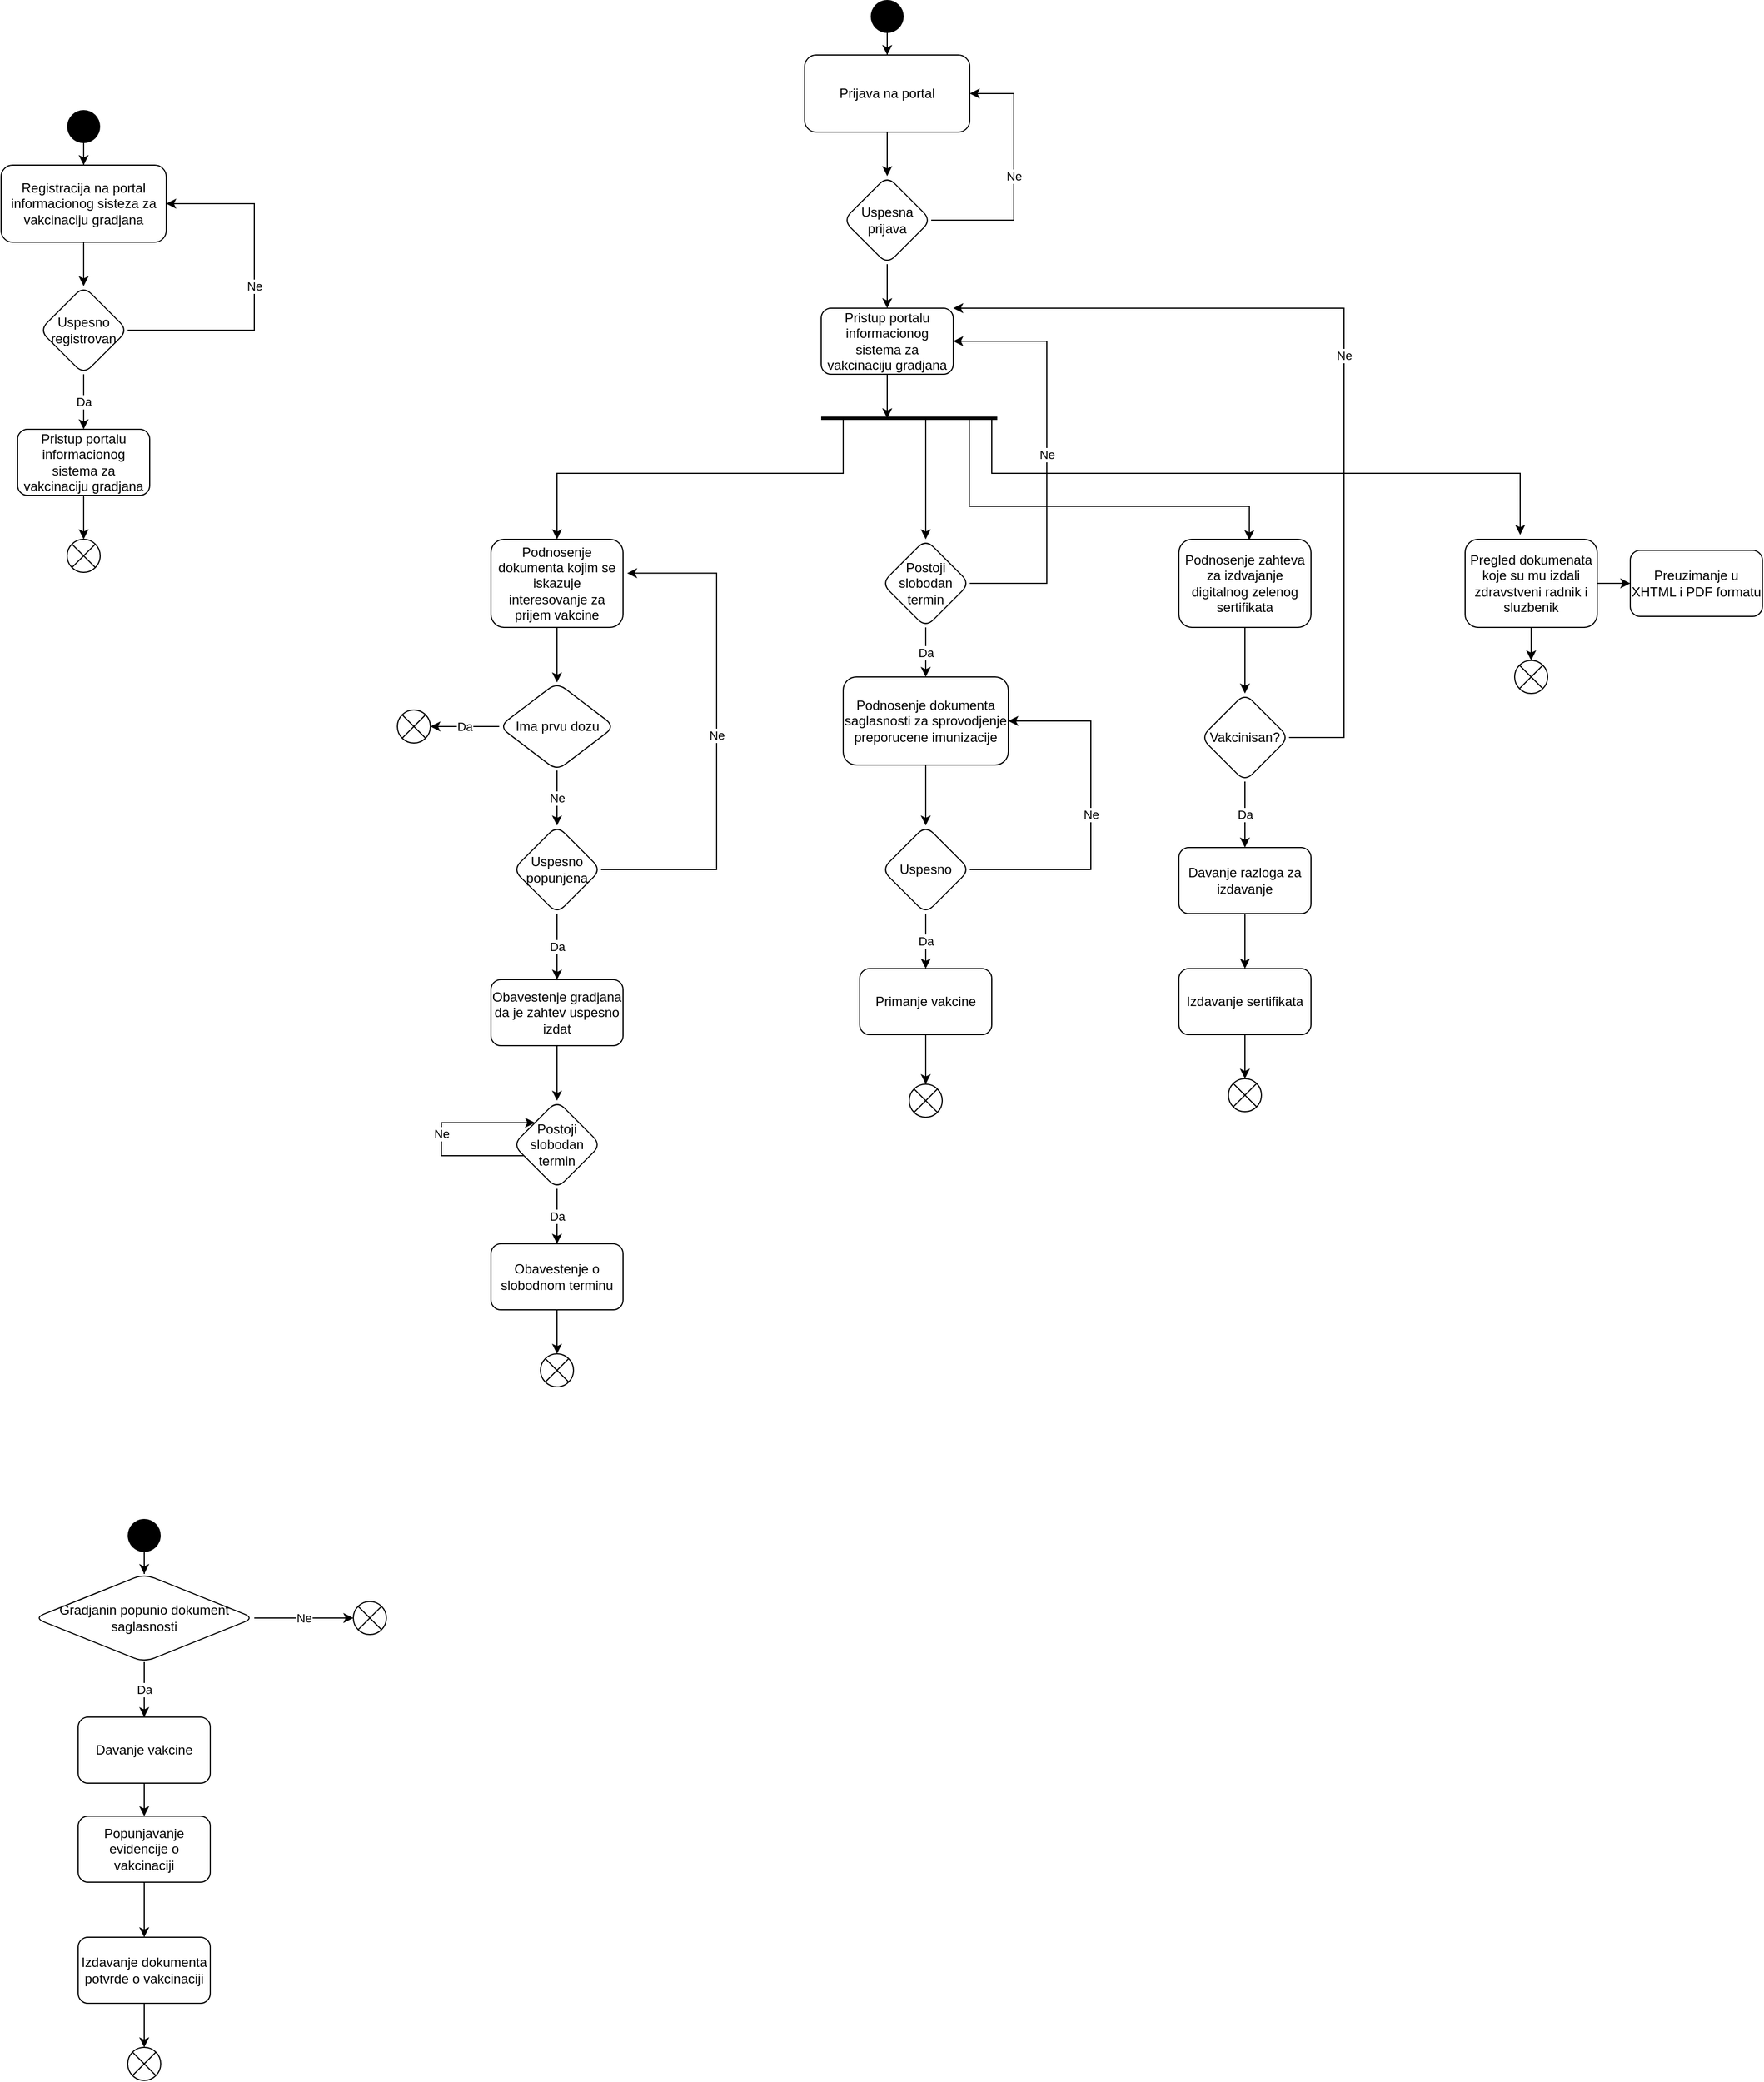 <mxfile version="15.4.0" type="device"><diagram id="C5RBs43oDa-KdzZeNtuy" name="Page-1"><mxGraphModel dx="79" dy="2137" grid="1" gridSize="10" guides="1" tooltips="1" connect="1" arrows="1" fold="1" page="1" pageScale="1" pageWidth="827" pageHeight="1169" math="0" shadow="0"><root><mxCell id="WIyWlLk6GJQsqaUBKTNV-0"/><mxCell id="WIyWlLk6GJQsqaUBKTNV-1" parent="WIyWlLk6GJQsqaUBKTNV-0"/><mxCell id="EI73h7doj9oNM9u4n-35-43" style="edgeStyle=orthogonalEdgeStyle;rounded=0;orthogonalLoop=1;jettySize=auto;html=1;entryX=0.5;entryY=0;entryDx=0;entryDy=0;" edge="1" parent="WIyWlLk6GJQsqaUBKTNV-1" source="EI73h7doj9oNM9u4n-35-41" target="EI73h7doj9oNM9u4n-35-42"><mxGeometry relative="1" as="geometry"/></mxCell><mxCell id="EI73h7doj9oNM9u4n-35-41" value="" style="ellipse;fillColor=#000000;strokeColor=none;" vertex="1" parent="WIyWlLk6GJQsqaUBKTNV-1"><mxGeometry x="930" y="30" width="30" height="30" as="geometry"/></mxCell><mxCell id="EI73h7doj9oNM9u4n-35-45" value="" style="edgeStyle=orthogonalEdgeStyle;rounded=0;orthogonalLoop=1;jettySize=auto;html=1;" edge="1" parent="WIyWlLk6GJQsqaUBKTNV-1" source="EI73h7doj9oNM9u4n-35-42" target="EI73h7doj9oNM9u4n-35-44"><mxGeometry relative="1" as="geometry"/></mxCell><mxCell id="EI73h7doj9oNM9u4n-35-42" value="Registracija na portal informacionog sisteza za vakcinaciju gradjana" style="rounded=1;whiteSpace=wrap;html=1;fontSize=12;glass=0;strokeWidth=1;shadow=0;" vertex="1" parent="WIyWlLk6GJQsqaUBKTNV-1"><mxGeometry x="870" y="80" width="150" height="70" as="geometry"/></mxCell><mxCell id="EI73h7doj9oNM9u4n-35-46" value="Ne" style="edgeStyle=orthogonalEdgeStyle;rounded=0;orthogonalLoop=1;jettySize=auto;html=1;entryX=1;entryY=0.5;entryDx=0;entryDy=0;" edge="1" parent="WIyWlLk6GJQsqaUBKTNV-1" source="EI73h7doj9oNM9u4n-35-44" target="EI73h7doj9oNM9u4n-35-42"><mxGeometry relative="1" as="geometry"><mxPoint x="1071.176" y="120" as="targetPoint"/><Array as="points"><mxPoint x="1100" y="230"/><mxPoint x="1100" y="115"/></Array></mxGeometry></mxCell><mxCell id="EI73h7doj9oNM9u4n-35-48" value="Da" style="edgeStyle=orthogonalEdgeStyle;rounded=0;orthogonalLoop=1;jettySize=auto;html=1;" edge="1" parent="WIyWlLk6GJQsqaUBKTNV-1" source="EI73h7doj9oNM9u4n-35-44" target="EI73h7doj9oNM9u4n-35-47"><mxGeometry relative="1" as="geometry"/></mxCell><mxCell id="EI73h7doj9oNM9u4n-35-44" value="Uspesno registrovan" style="rhombus;whiteSpace=wrap;html=1;rounded=1;shadow=0;strokeWidth=1;glass=0;" vertex="1" parent="WIyWlLk6GJQsqaUBKTNV-1"><mxGeometry x="905" y="190" width="80" height="80" as="geometry"/></mxCell><mxCell id="EI73h7doj9oNM9u4n-35-80" style="edgeStyle=orthogonalEdgeStyle;rounded=0;orthogonalLoop=1;jettySize=auto;html=1;entryX=0.5;entryY=0;entryDx=0;entryDy=0;" edge="1" parent="WIyWlLk6GJQsqaUBKTNV-1" source="EI73h7doj9oNM9u4n-35-47" target="EI73h7doj9oNM9u4n-35-79"><mxGeometry relative="1" as="geometry"/></mxCell><mxCell id="EI73h7doj9oNM9u4n-35-47" value="Pristup portalu informacionog sistema za vakcinaciju gradjana" style="whiteSpace=wrap;html=1;rounded=1;shadow=0;strokeWidth=1;glass=0;" vertex="1" parent="WIyWlLk6GJQsqaUBKTNV-1"><mxGeometry x="885" y="320" width="120" height="60" as="geometry"/></mxCell><mxCell id="EI73h7doj9oNM9u4n-35-51" style="edgeStyle=orthogonalEdgeStyle;rounded=0;orthogonalLoop=1;jettySize=auto;html=1;entryX=0.5;entryY=0;entryDx=0;entryDy=0;" edge="1" parent="WIyWlLk6GJQsqaUBKTNV-1" source="EI73h7doj9oNM9u4n-35-49" target="EI73h7doj9oNM9u4n-35-50"><mxGeometry relative="1" as="geometry"/></mxCell><mxCell id="EI73h7doj9oNM9u4n-35-49" value="" style="ellipse;fillColor=#000000;strokeColor=none;" vertex="1" parent="WIyWlLk6GJQsqaUBKTNV-1"><mxGeometry x="1660" y="-70" width="30" height="30" as="geometry"/></mxCell><mxCell id="EI73h7doj9oNM9u4n-35-53" value="" style="edgeStyle=orthogonalEdgeStyle;rounded=0;orthogonalLoop=1;jettySize=auto;html=1;" edge="1" parent="WIyWlLk6GJQsqaUBKTNV-1" source="EI73h7doj9oNM9u4n-35-50" target="EI73h7doj9oNM9u4n-35-52"><mxGeometry relative="1" as="geometry"/></mxCell><mxCell id="EI73h7doj9oNM9u4n-35-50" value="Prijava na portal" style="rounded=1;whiteSpace=wrap;html=1;fontSize=12;glass=0;strokeWidth=1;shadow=0;" vertex="1" parent="WIyWlLk6GJQsqaUBKTNV-1"><mxGeometry x="1600" y="-20" width="150" height="70" as="geometry"/></mxCell><mxCell id="EI73h7doj9oNM9u4n-35-54" value="Ne" style="edgeStyle=orthogonalEdgeStyle;rounded=0;orthogonalLoop=1;jettySize=auto;html=1;entryX=1;entryY=0.5;entryDx=0;entryDy=0;" edge="1" parent="WIyWlLk6GJQsqaUBKTNV-1" source="EI73h7doj9oNM9u4n-35-52" target="EI73h7doj9oNM9u4n-35-50"><mxGeometry relative="1" as="geometry"><mxPoint x="1780" y="10" as="targetPoint"/><Array as="points"><mxPoint x="1790" y="130"/><mxPoint x="1790" y="15"/></Array></mxGeometry></mxCell><mxCell id="EI73h7doj9oNM9u4n-35-87" style="edgeStyle=orthogonalEdgeStyle;rounded=0;orthogonalLoop=1;jettySize=auto;html=1;entryX=0.5;entryY=0;entryDx=0;entryDy=0;" edge="1" parent="WIyWlLk6GJQsqaUBKTNV-1" source="EI73h7doj9oNM9u4n-35-52" target="EI73h7doj9oNM9u4n-35-55"><mxGeometry relative="1" as="geometry"><mxPoint x="1675" y="210" as="targetPoint"/></mxGeometry></mxCell><mxCell id="EI73h7doj9oNM9u4n-35-52" value="Uspesna prijava" style="rhombus;whiteSpace=wrap;html=1;rounded=1;shadow=0;strokeWidth=1;glass=0;" vertex="1" parent="WIyWlLk6GJQsqaUBKTNV-1"><mxGeometry x="1635" y="90" width="80" height="80" as="geometry"/></mxCell><mxCell id="EI73h7doj9oNM9u4n-35-91" style="edgeStyle=orthogonalEdgeStyle;rounded=0;orthogonalLoop=1;jettySize=auto;html=1;" edge="1" parent="WIyWlLk6GJQsqaUBKTNV-1" source="EI73h7doj9oNM9u4n-35-55"><mxGeometry relative="1" as="geometry"><mxPoint x="1675" y="310" as="targetPoint"/></mxGeometry></mxCell><mxCell id="EI73h7doj9oNM9u4n-35-55" value="&lt;span&gt;Pristup portalu informacionog sistema za vakcinaciju gradjana&lt;/span&gt;" style="whiteSpace=wrap;html=1;rounded=1;shadow=0;strokeWidth=1;glass=0;" vertex="1" parent="WIyWlLk6GJQsqaUBKTNV-1"><mxGeometry x="1615" y="210" width="120" height="60" as="geometry"/></mxCell><mxCell id="EI73h7doj9oNM9u4n-35-60" value="" style="edgeStyle=orthogonalEdgeStyle;rounded=0;orthogonalLoop=1;jettySize=auto;html=1;" edge="1" parent="WIyWlLk6GJQsqaUBKTNV-1" source="EI73h7doj9oNM9u4n-35-57" target="EI73h7doj9oNM9u4n-35-59"><mxGeometry relative="1" as="geometry"/></mxCell><mxCell id="EI73h7doj9oNM9u4n-35-57" value="Podnosenje dokumenta kojim se iskazuje interesovanje za prijem vakcine" style="whiteSpace=wrap;html=1;rounded=1;shadow=0;strokeWidth=1;glass=0;" vertex="1" parent="WIyWlLk6GJQsqaUBKTNV-1"><mxGeometry x="1315" y="420" width="120" height="80" as="geometry"/></mxCell><mxCell id="EI73h7doj9oNM9u4n-35-65" value="Da" style="edgeStyle=orthogonalEdgeStyle;rounded=0;orthogonalLoop=1;jettySize=auto;html=1;entryX=1;entryY=0.5;entryDx=0;entryDy=0;" edge="1" parent="WIyWlLk6GJQsqaUBKTNV-1" source="EI73h7doj9oNM9u4n-35-59" target="EI73h7doj9oNM9u4n-35-81"><mxGeometry relative="1" as="geometry"><mxPoint x="1260" y="590" as="targetPoint"/></mxGeometry></mxCell><mxCell id="EI73h7doj9oNM9u4n-35-68" value="Ne" style="edgeStyle=orthogonalEdgeStyle;rounded=0;orthogonalLoop=1;jettySize=auto;html=1;" edge="1" parent="WIyWlLk6GJQsqaUBKTNV-1" source="EI73h7doj9oNM9u4n-35-59" target="EI73h7doj9oNM9u4n-35-67"><mxGeometry relative="1" as="geometry"/></mxCell><mxCell id="EI73h7doj9oNM9u4n-35-59" value="Ima prvu dozu" style="rhombus;whiteSpace=wrap;html=1;rounded=1;shadow=0;strokeWidth=1;glass=0;" vertex="1" parent="WIyWlLk6GJQsqaUBKTNV-1"><mxGeometry x="1322.5" y="550" width="105" height="80" as="geometry"/></mxCell><mxCell id="EI73h7doj9oNM9u4n-35-70" value="Da" style="edgeStyle=orthogonalEdgeStyle;rounded=0;orthogonalLoop=1;jettySize=auto;html=1;" edge="1" parent="WIyWlLk6GJQsqaUBKTNV-1" source="EI73h7doj9oNM9u4n-35-67" target="EI73h7doj9oNM9u4n-35-69"><mxGeometry relative="1" as="geometry"/></mxCell><mxCell id="EI73h7doj9oNM9u4n-35-71" value="Ne" style="edgeStyle=orthogonalEdgeStyle;rounded=0;orthogonalLoop=1;jettySize=auto;html=1;entryX=1.031;entryY=0.385;entryDx=0;entryDy=0;entryPerimeter=0;" edge="1" parent="WIyWlLk6GJQsqaUBKTNV-1" source="EI73h7doj9oNM9u4n-35-67" target="EI73h7doj9oNM9u4n-35-57"><mxGeometry relative="1" as="geometry"><mxPoint x="1490" y="450" as="targetPoint"/><Array as="points"><mxPoint x="1520" y="720"/><mxPoint x="1520" y="451"/></Array></mxGeometry></mxCell><mxCell id="EI73h7doj9oNM9u4n-35-67" value="Uspesno popunjena" style="rhombus;whiteSpace=wrap;html=1;rounded=1;shadow=0;strokeWidth=1;glass=0;" vertex="1" parent="WIyWlLk6GJQsqaUBKTNV-1"><mxGeometry x="1335" y="680" width="80" height="80" as="geometry"/></mxCell><mxCell id="EI73h7doj9oNM9u4n-35-73" value="" style="edgeStyle=orthogonalEdgeStyle;rounded=0;orthogonalLoop=1;jettySize=auto;html=1;" edge="1" parent="WIyWlLk6GJQsqaUBKTNV-1" source="EI73h7doj9oNM9u4n-35-69" target="EI73h7doj9oNM9u4n-35-72"><mxGeometry relative="1" as="geometry"/></mxCell><mxCell id="EI73h7doj9oNM9u4n-35-69" value="Obavestenje gradjana da je zahtev uspesno izdat" style="whiteSpace=wrap;html=1;rounded=1;shadow=0;strokeWidth=1;glass=0;" vertex="1" parent="WIyWlLk6GJQsqaUBKTNV-1"><mxGeometry x="1315" y="820" width="120" height="60" as="geometry"/></mxCell><mxCell id="EI73h7doj9oNM9u4n-35-74" value="Ne" style="edgeStyle=orthogonalEdgeStyle;rounded=0;orthogonalLoop=1;jettySize=auto;html=1;entryX=0;entryY=0;entryDx=0;entryDy=0;" edge="1" parent="WIyWlLk6GJQsqaUBKTNV-1" source="EI73h7doj9oNM9u4n-35-72" target="EI73h7doj9oNM9u4n-35-72"><mxGeometry relative="1" as="geometry"><mxPoint x="1330" y="940" as="targetPoint"/><Array as="points"><mxPoint x="1270" y="980"/><mxPoint x="1270" y="950"/></Array></mxGeometry></mxCell><mxCell id="EI73h7doj9oNM9u4n-35-76" value="Da" style="edgeStyle=orthogonalEdgeStyle;rounded=0;orthogonalLoop=1;jettySize=auto;html=1;" edge="1" parent="WIyWlLk6GJQsqaUBKTNV-1" source="EI73h7doj9oNM9u4n-35-72" target="EI73h7doj9oNM9u4n-35-75"><mxGeometry relative="1" as="geometry"/></mxCell><mxCell id="EI73h7doj9oNM9u4n-35-72" value="Postoji slobodan termin" style="rhombus;whiteSpace=wrap;html=1;rounded=1;shadow=0;strokeWidth=1;glass=0;" vertex="1" parent="WIyWlLk6GJQsqaUBKTNV-1"><mxGeometry x="1335" y="930" width="80" height="80" as="geometry"/></mxCell><mxCell id="EI73h7doj9oNM9u4n-35-84" style="edgeStyle=orthogonalEdgeStyle;rounded=0;orthogonalLoop=1;jettySize=auto;html=1;entryX=0.5;entryY=0;entryDx=0;entryDy=0;" edge="1" parent="WIyWlLk6GJQsqaUBKTNV-1" source="EI73h7doj9oNM9u4n-35-75" target="EI73h7doj9oNM9u4n-35-83"><mxGeometry relative="1" as="geometry"/></mxCell><mxCell id="EI73h7doj9oNM9u4n-35-75" value="Obavestenje o slobodnom terminu" style="whiteSpace=wrap;html=1;rounded=1;shadow=0;strokeWidth=1;glass=0;" vertex="1" parent="WIyWlLk6GJQsqaUBKTNV-1"><mxGeometry x="1315" y="1060" width="120" height="60" as="geometry"/></mxCell><mxCell id="EI73h7doj9oNM9u4n-35-79" value="" style="shape=sumEllipse;perimeter=ellipsePerimeter;whiteSpace=wrap;html=1;backgroundOutline=1;" vertex="1" parent="WIyWlLk6GJQsqaUBKTNV-1"><mxGeometry x="930" y="420" width="30" height="30" as="geometry"/></mxCell><mxCell id="EI73h7doj9oNM9u4n-35-81" value="" style="shape=sumEllipse;perimeter=ellipsePerimeter;whiteSpace=wrap;html=1;backgroundOutline=1;" vertex="1" parent="WIyWlLk6GJQsqaUBKTNV-1"><mxGeometry x="1230" y="575" width="30" height="30" as="geometry"/></mxCell><mxCell id="EI73h7doj9oNM9u4n-35-83" value="" style="shape=sumEllipse;perimeter=ellipsePerimeter;whiteSpace=wrap;html=1;backgroundOutline=1;" vertex="1" parent="WIyWlLk6GJQsqaUBKTNV-1"><mxGeometry x="1360" y="1160" width="30" height="30" as="geometry"/></mxCell><mxCell id="EI73h7doj9oNM9u4n-35-86" value="" style="endArrow=none;startArrow=none;endFill=0;startFill=0;endSize=8;html=1;verticalAlign=bottom;labelBackgroundColor=none;strokeWidth=3;rounded=0;edgeStyle=orthogonalEdgeStyle;" edge="1" parent="WIyWlLk6GJQsqaUBKTNV-1"><mxGeometry width="160" relative="1" as="geometry"><mxPoint x="1615" y="310" as="sourcePoint"/><mxPoint x="1775" y="310" as="targetPoint"/></mxGeometry></mxCell><mxCell id="EI73h7doj9oNM9u4n-35-92" value="" style="endArrow=classic;html=1;rounded=0;edgeStyle=orthogonalEdgeStyle;entryX=0.5;entryY=0;entryDx=0;entryDy=0;" edge="1" parent="WIyWlLk6GJQsqaUBKTNV-1" target="EI73h7doj9oNM9u4n-35-57"><mxGeometry width="50" height="50" relative="1" as="geometry"><mxPoint x="1635" y="310" as="sourcePoint"/><mxPoint x="1635" y="400" as="targetPoint"/><Array as="points"><mxPoint x="1635" y="360"/><mxPoint x="1375" y="360"/></Array></mxGeometry></mxCell><mxCell id="EI73h7doj9oNM9u4n-35-94" value="" style="endArrow=classic;html=1;rounded=0;edgeStyle=orthogonalEdgeStyle;entryX=0.5;entryY=0;entryDx=0;entryDy=0;" edge="1" parent="WIyWlLk6GJQsqaUBKTNV-1" target="EI73h7doj9oNM9u4n-35-95"><mxGeometry width="50" height="50" relative="1" as="geometry"><mxPoint x="1710" y="310" as="sourcePoint"/><mxPoint x="1708.05" y="418" as="targetPoint"/><Array as="points"><mxPoint x="1710" y="410"/><mxPoint x="1710" y="410"/></Array></mxGeometry></mxCell><mxCell id="EI73h7doj9oNM9u4n-35-97" value="Da" style="edgeStyle=orthogonalEdgeStyle;rounded=0;orthogonalLoop=1;jettySize=auto;html=1;entryX=0.5;entryY=0;entryDx=0;entryDy=0;" edge="1" parent="WIyWlLk6GJQsqaUBKTNV-1" source="EI73h7doj9oNM9u4n-35-95" target="EI73h7doj9oNM9u4n-35-96"><mxGeometry relative="1" as="geometry"/></mxCell><mxCell id="EI73h7doj9oNM9u4n-35-98" value="Ne" style="edgeStyle=orthogonalEdgeStyle;rounded=0;orthogonalLoop=1;jettySize=auto;html=1;entryX=1;entryY=0.5;entryDx=0;entryDy=0;" edge="1" parent="WIyWlLk6GJQsqaUBKTNV-1" source="EI73h7doj9oNM9u4n-35-95" target="EI73h7doj9oNM9u4n-35-55"><mxGeometry relative="1" as="geometry"><mxPoint x="1790" y="240" as="targetPoint"/><Array as="points"><mxPoint x="1820" y="460"/><mxPoint x="1820" y="240"/></Array></mxGeometry></mxCell><mxCell id="EI73h7doj9oNM9u4n-35-95" value="Postoji slobodan termin" style="rhombus;whiteSpace=wrap;html=1;rounded=1;shadow=0;strokeWidth=1;glass=0;" vertex="1" parent="WIyWlLk6GJQsqaUBKTNV-1"><mxGeometry x="1670" y="420" width="80" height="80" as="geometry"/></mxCell><mxCell id="EI73h7doj9oNM9u4n-35-100" value="" style="edgeStyle=orthogonalEdgeStyle;rounded=0;orthogonalLoop=1;jettySize=auto;html=1;" edge="1" parent="WIyWlLk6GJQsqaUBKTNV-1" source="EI73h7doj9oNM9u4n-35-96" target="EI73h7doj9oNM9u4n-35-99"><mxGeometry relative="1" as="geometry"/></mxCell><mxCell id="EI73h7doj9oNM9u4n-35-96" value="Podnosenje dokumenta saglasnosti za sprovodjenje preporucene imunizacije" style="whiteSpace=wrap;html=1;rounded=1;shadow=0;strokeWidth=1;glass=0;" vertex="1" parent="WIyWlLk6GJQsqaUBKTNV-1"><mxGeometry x="1635" y="545" width="150" height="80" as="geometry"/></mxCell><mxCell id="EI73h7doj9oNM9u4n-35-101" value="Ne" style="edgeStyle=orthogonalEdgeStyle;rounded=0;orthogonalLoop=1;jettySize=auto;html=1;entryX=1;entryY=0.5;entryDx=0;entryDy=0;" edge="1" parent="WIyWlLk6GJQsqaUBKTNV-1" source="EI73h7doj9oNM9u4n-35-99" target="EI73h7doj9oNM9u4n-35-96"><mxGeometry relative="1" as="geometry"><mxPoint x="1840" y="590" as="targetPoint"/><Array as="points"><mxPoint x="1860" y="720"/><mxPoint x="1860" y="585"/></Array></mxGeometry></mxCell><mxCell id="EI73h7doj9oNM9u4n-35-103" value="Da" style="edgeStyle=orthogonalEdgeStyle;rounded=0;orthogonalLoop=1;jettySize=auto;html=1;" edge="1" parent="WIyWlLk6GJQsqaUBKTNV-1" source="EI73h7doj9oNM9u4n-35-99" target="EI73h7doj9oNM9u4n-35-102"><mxGeometry relative="1" as="geometry"/></mxCell><mxCell id="EI73h7doj9oNM9u4n-35-99" value="Uspesno" style="rhombus;whiteSpace=wrap;html=1;rounded=1;shadow=0;strokeWidth=1;glass=0;" vertex="1" parent="WIyWlLk6GJQsqaUBKTNV-1"><mxGeometry x="1670" y="680" width="80" height="80" as="geometry"/></mxCell><mxCell id="EI73h7doj9oNM9u4n-35-112" style="edgeStyle=orthogonalEdgeStyle;rounded=0;orthogonalLoop=1;jettySize=auto;html=1;entryX=0.5;entryY=0;entryDx=0;entryDy=0;" edge="1" parent="WIyWlLk6GJQsqaUBKTNV-1" source="EI73h7doj9oNM9u4n-35-102" target="EI73h7doj9oNM9u4n-35-111"><mxGeometry relative="1" as="geometry"/></mxCell><mxCell id="EI73h7doj9oNM9u4n-35-102" value="Primanje vakcine" style="whiteSpace=wrap;html=1;rounded=1;shadow=0;strokeWidth=1;glass=0;" vertex="1" parent="WIyWlLk6GJQsqaUBKTNV-1"><mxGeometry x="1650" y="810" width="120" height="60" as="geometry"/></mxCell><mxCell id="EI73h7doj9oNM9u4n-35-107" value="" style="edgeStyle=orthogonalEdgeStyle;rounded=0;orthogonalLoop=1;jettySize=auto;html=1;" edge="1" parent="WIyWlLk6GJQsqaUBKTNV-1" source="EI73h7doj9oNM9u4n-35-104" target="EI73h7doj9oNM9u4n-35-106"><mxGeometry relative="1" as="geometry"/></mxCell><mxCell id="EI73h7doj9oNM9u4n-35-104" value="Podnosenje zahteva za izdvajanje digitalnog zelenog sertifikata" style="whiteSpace=wrap;html=1;rounded=1;shadow=0;strokeWidth=1;glass=0;" vertex="1" parent="WIyWlLk6GJQsqaUBKTNV-1"><mxGeometry x="1940" y="420" width="120" height="80" as="geometry"/></mxCell><mxCell id="EI73h7doj9oNM9u4n-35-105" value="" style="endArrow=classic;html=1;rounded=0;edgeStyle=orthogonalEdgeStyle;entryX=0.533;entryY=0.01;entryDx=0;entryDy=0;entryPerimeter=0;" edge="1" parent="WIyWlLk6GJQsqaUBKTNV-1" target="EI73h7doj9oNM9u4n-35-104"><mxGeometry width="50" height="50" relative="1" as="geometry"><mxPoint x="1749.6" y="310" as="sourcePoint"/><mxPoint x="1749.6" y="420" as="targetPoint"/><Array as="points"><mxPoint x="1750" y="390"/><mxPoint x="2004" y="390"/></Array></mxGeometry></mxCell><mxCell id="EI73h7doj9oNM9u4n-35-108" value="Ne" style="edgeStyle=orthogonalEdgeStyle;rounded=0;orthogonalLoop=1;jettySize=auto;html=1;entryX=1;entryY=0;entryDx=0;entryDy=0;" edge="1" parent="WIyWlLk6GJQsqaUBKTNV-1" source="EI73h7doj9oNM9u4n-35-106" target="EI73h7doj9oNM9u4n-35-55"><mxGeometry relative="1" as="geometry"><mxPoint x="2080" y="220" as="targetPoint"/><Array as="points"><mxPoint x="2090" y="600"/><mxPoint x="2090" y="210"/></Array></mxGeometry></mxCell><mxCell id="EI73h7doj9oNM9u4n-35-110" value="Da" style="edgeStyle=orthogonalEdgeStyle;rounded=0;orthogonalLoop=1;jettySize=auto;html=1;" edge="1" parent="WIyWlLk6GJQsqaUBKTNV-1" source="EI73h7doj9oNM9u4n-35-106" target="EI73h7doj9oNM9u4n-35-109"><mxGeometry relative="1" as="geometry"/></mxCell><mxCell id="EI73h7doj9oNM9u4n-35-106" value="Vakcinisan?" style="rhombus;whiteSpace=wrap;html=1;rounded=1;shadow=0;strokeWidth=1;glass=0;" vertex="1" parent="WIyWlLk6GJQsqaUBKTNV-1"><mxGeometry x="1960" y="560" width="80" height="80" as="geometry"/></mxCell><mxCell id="EI73h7doj9oNM9u4n-35-114" value="" style="edgeStyle=orthogonalEdgeStyle;rounded=0;orthogonalLoop=1;jettySize=auto;html=1;" edge="1" parent="WIyWlLk6GJQsqaUBKTNV-1" source="EI73h7doj9oNM9u4n-35-109" target="EI73h7doj9oNM9u4n-35-113"><mxGeometry relative="1" as="geometry"/></mxCell><mxCell id="EI73h7doj9oNM9u4n-35-109" value="Davanje razloga za izdavanje" style="whiteSpace=wrap;html=1;rounded=1;shadow=0;strokeWidth=1;glass=0;" vertex="1" parent="WIyWlLk6GJQsqaUBKTNV-1"><mxGeometry x="1940" y="700" width="120" height="60" as="geometry"/></mxCell><mxCell id="EI73h7doj9oNM9u4n-35-111" value="" style="shape=sumEllipse;perimeter=ellipsePerimeter;whiteSpace=wrap;html=1;backgroundOutline=1;" vertex="1" parent="WIyWlLk6GJQsqaUBKTNV-1"><mxGeometry x="1695" y="915" width="30" height="30" as="geometry"/></mxCell><mxCell id="EI73h7doj9oNM9u4n-35-116" style="edgeStyle=orthogonalEdgeStyle;rounded=0;orthogonalLoop=1;jettySize=auto;html=1;entryX=0.5;entryY=0;entryDx=0;entryDy=0;" edge="1" parent="WIyWlLk6GJQsqaUBKTNV-1" source="EI73h7doj9oNM9u4n-35-113" target="EI73h7doj9oNM9u4n-35-115"><mxGeometry relative="1" as="geometry"/></mxCell><mxCell id="EI73h7doj9oNM9u4n-35-113" value="Izdavanje sertifikata" style="whiteSpace=wrap;html=1;rounded=1;shadow=0;strokeWidth=1;glass=0;" vertex="1" parent="WIyWlLk6GJQsqaUBKTNV-1"><mxGeometry x="1940" y="810" width="120" height="60" as="geometry"/></mxCell><mxCell id="EI73h7doj9oNM9u4n-35-115" value="" style="shape=sumEllipse;perimeter=ellipsePerimeter;whiteSpace=wrap;html=1;backgroundOutline=1;" vertex="1" parent="WIyWlLk6GJQsqaUBKTNV-1"><mxGeometry x="1985" y="910" width="30" height="30" as="geometry"/></mxCell><mxCell id="EI73h7doj9oNM9u4n-35-117" value="" style="endArrow=classic;html=1;rounded=0;edgeStyle=orthogonalEdgeStyle;entryX=0.417;entryY=-0.05;entryDx=0;entryDy=0;entryPerimeter=0;" edge="1" parent="WIyWlLk6GJQsqaUBKTNV-1" target="EI73h7doj9oNM9u4n-35-118"><mxGeometry width="50" height="50" relative="1" as="geometry"><mxPoint x="1770" y="310" as="sourcePoint"/><mxPoint x="2249.4" y="420" as="targetPoint"/><Array as="points"><mxPoint x="1770" y="360"/><mxPoint x="2250" y="360"/></Array></mxGeometry></mxCell><mxCell id="EI73h7doj9oNM9u4n-35-121" style="edgeStyle=orthogonalEdgeStyle;rounded=0;orthogonalLoop=1;jettySize=auto;html=1;entryX=0;entryY=0.5;entryDx=0;entryDy=0;" edge="1" parent="WIyWlLk6GJQsqaUBKTNV-1" source="EI73h7doj9oNM9u4n-35-118" target="EI73h7doj9oNM9u4n-35-119"><mxGeometry relative="1" as="geometry"/></mxCell><mxCell id="EI73h7doj9oNM9u4n-35-123" style="edgeStyle=orthogonalEdgeStyle;rounded=0;orthogonalLoop=1;jettySize=auto;html=1;entryX=0.5;entryY=0;entryDx=0;entryDy=0;" edge="1" parent="WIyWlLk6GJQsqaUBKTNV-1" source="EI73h7doj9oNM9u4n-35-118" target="EI73h7doj9oNM9u4n-35-122"><mxGeometry relative="1" as="geometry"/></mxCell><mxCell id="EI73h7doj9oNM9u4n-35-118" value="Pregled dokumenata koje su mu izdali zdravstveni radnik i sluzbenik" style="whiteSpace=wrap;html=1;rounded=1;shadow=0;strokeWidth=1;glass=0;" vertex="1" parent="WIyWlLk6GJQsqaUBKTNV-1"><mxGeometry x="2200" y="420" width="120" height="80" as="geometry"/></mxCell><mxCell id="EI73h7doj9oNM9u4n-35-119" value="Preuzimanje u XHTML i PDF formatu" style="whiteSpace=wrap;html=1;rounded=1;shadow=0;strokeWidth=1;glass=0;" vertex="1" parent="WIyWlLk6GJQsqaUBKTNV-1"><mxGeometry x="2350" y="430" width="120" height="60" as="geometry"/></mxCell><mxCell id="EI73h7doj9oNM9u4n-35-122" value="" style="shape=sumEllipse;perimeter=ellipsePerimeter;whiteSpace=wrap;html=1;backgroundOutline=1;" vertex="1" parent="WIyWlLk6GJQsqaUBKTNV-1"><mxGeometry x="2245" y="530" width="30" height="30" as="geometry"/></mxCell><mxCell id="EI73h7doj9oNM9u4n-35-139" style="edgeStyle=orthogonalEdgeStyle;rounded=0;orthogonalLoop=1;jettySize=auto;html=1;entryX=0.5;entryY=0;entryDx=0;entryDy=0;" edge="1" parent="WIyWlLk6GJQsqaUBKTNV-1" source="EI73h7doj9oNM9u4n-35-124" target="EI73h7doj9oNM9u4n-35-126"><mxGeometry relative="1" as="geometry"/></mxCell><mxCell id="EI73h7doj9oNM9u4n-35-124" value="" style="ellipse;fillColor=#000000;strokeColor=none;" vertex="1" parent="WIyWlLk6GJQsqaUBKTNV-1"><mxGeometry x="985" y="1310" width="30" height="30" as="geometry"/></mxCell><mxCell id="EI73h7doj9oNM9u4n-35-129" value="Ne" style="edgeStyle=orthogonalEdgeStyle;rounded=0;orthogonalLoop=1;jettySize=auto;html=1;entryX=0;entryY=0.5;entryDx=0;entryDy=0;" edge="1" parent="WIyWlLk6GJQsqaUBKTNV-1" source="EI73h7doj9oNM9u4n-35-126" target="EI73h7doj9oNM9u4n-35-128"><mxGeometry relative="1" as="geometry"/></mxCell><mxCell id="EI73h7doj9oNM9u4n-35-131" value="Da" style="edgeStyle=orthogonalEdgeStyle;rounded=0;orthogonalLoop=1;jettySize=auto;html=1;" edge="1" parent="WIyWlLk6GJQsqaUBKTNV-1" source="EI73h7doj9oNM9u4n-35-126" target="EI73h7doj9oNM9u4n-35-130"><mxGeometry relative="1" as="geometry"/></mxCell><mxCell id="EI73h7doj9oNM9u4n-35-126" value="Gradjanin popunio dokument saglasnosti" style="rhombus;whiteSpace=wrap;html=1;rounded=1;shadow=0;strokeWidth=1;glass=0;" vertex="1" parent="WIyWlLk6GJQsqaUBKTNV-1"><mxGeometry x="900" y="1360" width="200" height="80" as="geometry"/></mxCell><mxCell id="EI73h7doj9oNM9u4n-35-128" value="" style="shape=sumEllipse;perimeter=ellipsePerimeter;whiteSpace=wrap;html=1;backgroundOutline=1;" vertex="1" parent="WIyWlLk6GJQsqaUBKTNV-1"><mxGeometry x="1190" y="1385" width="30" height="30" as="geometry"/></mxCell><mxCell id="EI73h7doj9oNM9u4n-35-133" value="" style="edgeStyle=orthogonalEdgeStyle;rounded=0;orthogonalLoop=1;jettySize=auto;html=1;" edge="1" parent="WIyWlLk6GJQsqaUBKTNV-1" source="EI73h7doj9oNM9u4n-35-130" target="EI73h7doj9oNM9u4n-35-132"><mxGeometry relative="1" as="geometry"/></mxCell><mxCell id="EI73h7doj9oNM9u4n-35-130" value="Davanje vakcine" style="whiteSpace=wrap;html=1;rounded=1;shadow=0;strokeWidth=1;glass=0;" vertex="1" parent="WIyWlLk6GJQsqaUBKTNV-1"><mxGeometry x="940" y="1490" width="120" height="60" as="geometry"/></mxCell><mxCell id="EI73h7doj9oNM9u4n-35-135" value="" style="edgeStyle=orthogonalEdgeStyle;rounded=0;orthogonalLoop=1;jettySize=auto;html=1;" edge="1" parent="WIyWlLk6GJQsqaUBKTNV-1" source="EI73h7doj9oNM9u4n-35-132" target="EI73h7doj9oNM9u4n-35-134"><mxGeometry relative="1" as="geometry"/></mxCell><mxCell id="EI73h7doj9oNM9u4n-35-132" value="Popunjavanje evidencije o vakcinaciji" style="whiteSpace=wrap;html=1;rounded=1;shadow=0;strokeWidth=1;glass=0;" vertex="1" parent="WIyWlLk6GJQsqaUBKTNV-1"><mxGeometry x="940" y="1580" width="120" height="60" as="geometry"/></mxCell><mxCell id="EI73h7doj9oNM9u4n-35-137" style="edgeStyle=orthogonalEdgeStyle;rounded=0;orthogonalLoop=1;jettySize=auto;html=1;entryX=0.5;entryY=0;entryDx=0;entryDy=0;" edge="1" parent="WIyWlLk6GJQsqaUBKTNV-1" source="EI73h7doj9oNM9u4n-35-134" target="EI73h7doj9oNM9u4n-35-136"><mxGeometry relative="1" as="geometry"/></mxCell><mxCell id="EI73h7doj9oNM9u4n-35-134" value="Izdavanje dokumenta potvrde o vakcinaciji" style="whiteSpace=wrap;html=1;rounded=1;shadow=0;strokeWidth=1;glass=0;" vertex="1" parent="WIyWlLk6GJQsqaUBKTNV-1"><mxGeometry x="940" y="1690" width="120" height="60" as="geometry"/></mxCell><mxCell id="EI73h7doj9oNM9u4n-35-136" value="" style="shape=sumEllipse;perimeter=ellipsePerimeter;whiteSpace=wrap;html=1;backgroundOutline=1;" vertex="1" parent="WIyWlLk6GJQsqaUBKTNV-1"><mxGeometry x="985" y="1790" width="30" height="30" as="geometry"/></mxCell></root></mxGraphModel></diagram></mxfile>